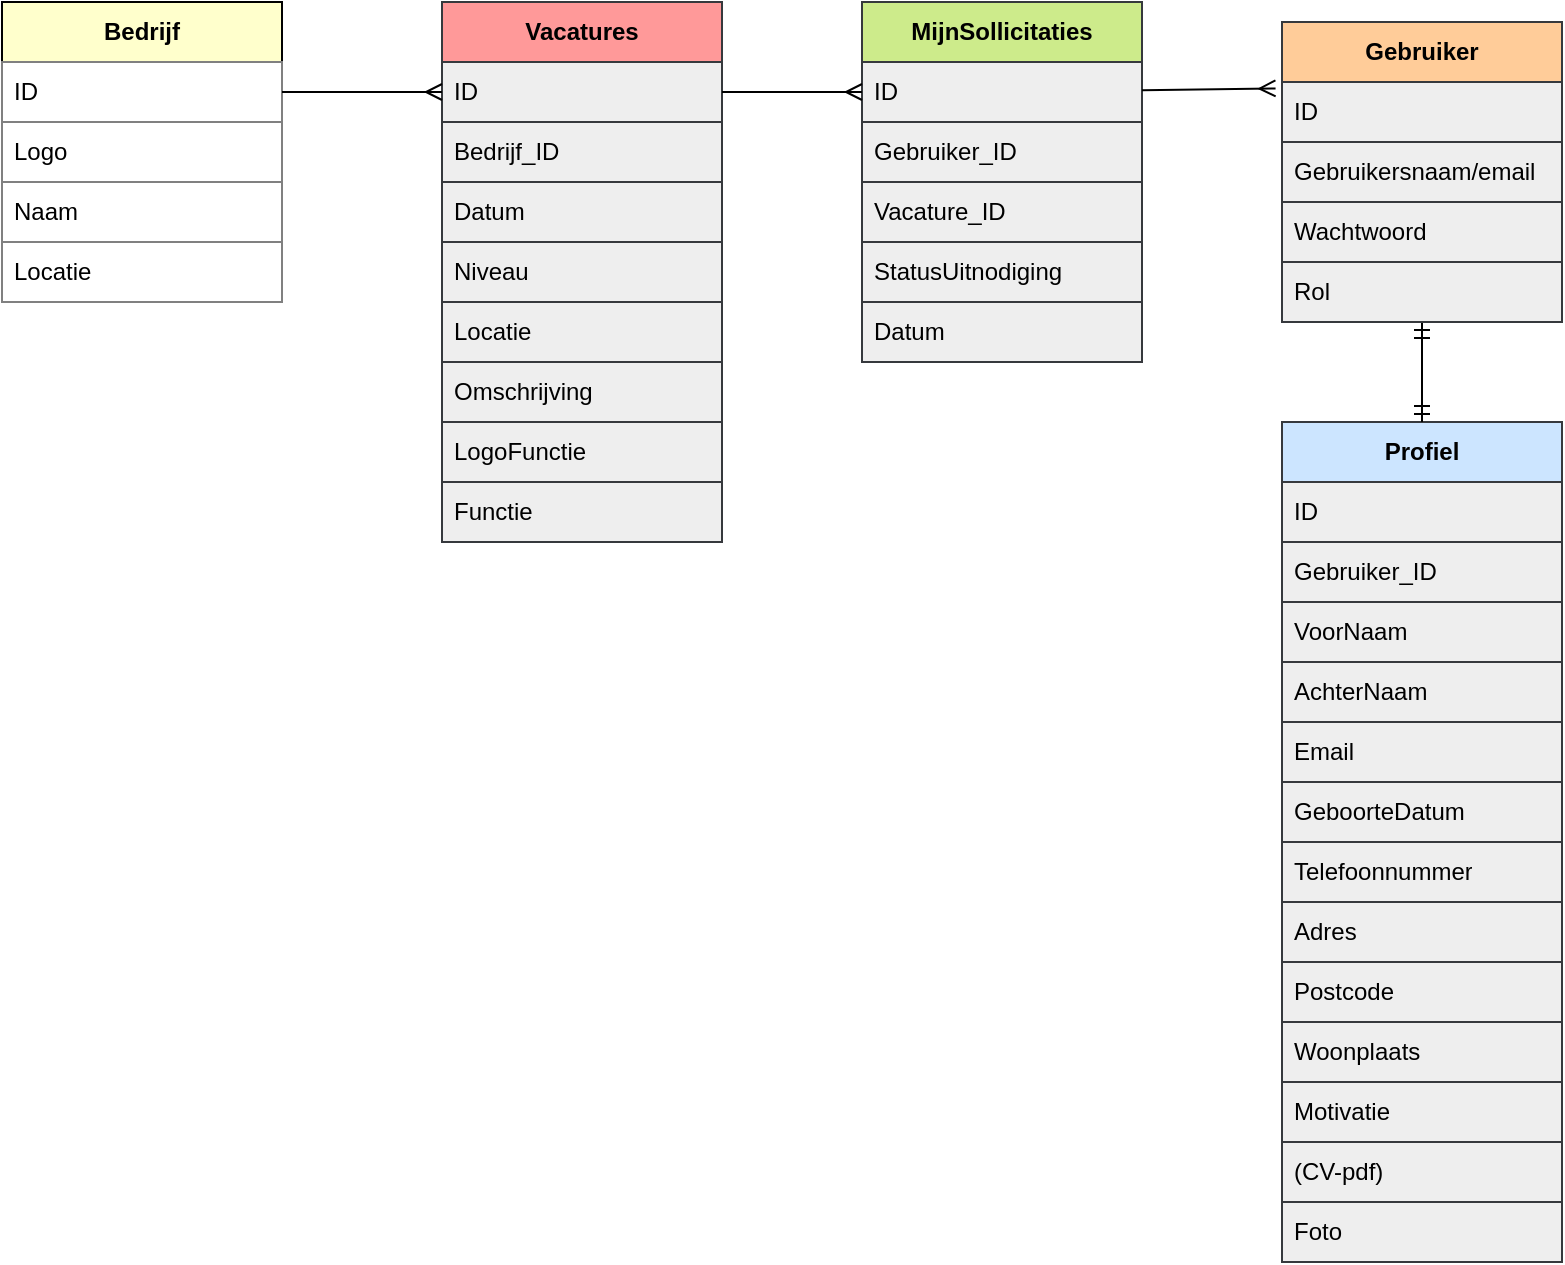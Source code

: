 <mxfile>
    <diagram id="banj0SSSUBuGrcJsWd_x" name="Page-1">
        <mxGraphModel dx="1002" dy="571" grid="1" gridSize="10" guides="1" tooltips="1" connect="1" arrows="1" fold="1" page="1" pageScale="1" pageWidth="850" pageHeight="1100" background="#ffffff" math="0" shadow="0">
            <root>
                <mxCell id="0"/>
                <mxCell id="1" parent="0"/>
                <mxCell id="7" value="Bedrijf" style="swimlane;fontStyle=1;childLayout=stackLayout;horizontal=1;startSize=30;horizontalStack=0;resizeParent=1;resizeParentMax=0;resizeLast=0;collapsible=1;marginBottom=0;whiteSpace=wrap;html=1;labelBackgroundColor=none;labelBorderColor=none;fontColor=#000000;rounded=0;arcSize=50;fillColor=#FFFFCC;" parent="1" vertex="1">
                    <mxGeometry x="30" y="40" width="140" height="150" as="geometry"/>
                </mxCell>
                <mxCell id="8" value="ID" style="text;strokeColor=#808080;fillColor=#FFFFFF;align=left;verticalAlign=middle;spacingLeft=4;spacingRight=4;overflow=hidden;points=[[0,0.5],[1,0.5]];portConstraint=eastwest;rotatable=0;whiteSpace=wrap;html=1;labelBackgroundColor=none;labelBorderColor=none;rounded=0;fontColor=#000000;" parent="7" vertex="1">
                    <mxGeometry y="30" width="140" height="30" as="geometry"/>
                </mxCell>
                <mxCell id="9" value="Logo" style="text;strokeColor=#808080;fillColor=#FFFFFF;align=left;verticalAlign=middle;spacingLeft=4;spacingRight=4;overflow=hidden;points=[[0,0.5],[1,0.5]];portConstraint=eastwest;rotatable=0;whiteSpace=wrap;html=1;labelBackgroundColor=none;labelBorderColor=none;fontColor=#000000;" parent="7" vertex="1">
                    <mxGeometry y="60" width="140" height="30" as="geometry"/>
                </mxCell>
                <mxCell id="10" value="Naam" style="text;strokeColor=#808080;fillColor=#FFFFFF;align=left;verticalAlign=middle;spacingLeft=4;spacingRight=4;overflow=hidden;points=[[0,0.5],[1,0.5]];portConstraint=eastwest;rotatable=0;whiteSpace=wrap;html=1;labelBackgroundColor=none;labelBorderColor=none;fontColor=#000000;" parent="7" vertex="1">
                    <mxGeometry y="90" width="140" height="30" as="geometry"/>
                </mxCell>
                <mxCell id="11" value="Locatie" style="text;strokeColor=#808080;fillColor=#FFFFFF;align=left;verticalAlign=middle;spacingLeft=4;spacingRight=4;overflow=hidden;points=[[0,0.5],[1,0.5]];portConstraint=eastwest;rotatable=0;whiteSpace=wrap;html=1;labelBackgroundColor=none;labelBorderColor=none;fontColor=#000000;" parent="7" vertex="1">
                    <mxGeometry y="120" width="140" height="30" as="geometry"/>
                </mxCell>
                <mxCell id="12" value="Profiel" style="swimlane;fontStyle=1;childLayout=stackLayout;horizontal=1;startSize=30;horizontalStack=0;resizeParent=1;resizeParentMax=0;resizeLast=0;collapsible=1;marginBottom=0;whiteSpace=wrap;html=1;rounded=0;labelBackgroundColor=none;labelBorderColor=none;fillColor=#cce5ff;strokeColor=#36393d;fontColor=#000000;" parent="1" vertex="1">
                    <mxGeometry x="670" y="250" width="140" height="420" as="geometry"/>
                </mxCell>
                <mxCell id="13" value="ID" style="text;strokeColor=#36393d;fillColor=#eeeeee;align=left;verticalAlign=middle;spacingLeft=4;spacingRight=4;overflow=hidden;points=[[0,0.5],[1,0.5]];portConstraint=eastwest;rotatable=0;whiteSpace=wrap;html=1;rounded=0;labelBackgroundColor=none;labelBorderColor=none;fontColor=#000000;" parent="12" vertex="1">
                    <mxGeometry y="30" width="140" height="30" as="geometry"/>
                </mxCell>
                <mxCell id="14" value="Gebruiker_ID" style="text;strokeColor=#36393d;fillColor=#eeeeee;align=left;verticalAlign=middle;spacingLeft=4;spacingRight=4;overflow=hidden;points=[[0,0.5],[1,0.5]];portConstraint=eastwest;rotatable=0;whiteSpace=wrap;html=1;rounded=0;labelBackgroundColor=none;labelBorderColor=none;fontColor=#000000;" parent="12" vertex="1">
                    <mxGeometry y="60" width="140" height="30" as="geometry"/>
                </mxCell>
                <mxCell id="15" value="VoorNaam" style="text;strokeColor=#36393d;fillColor=#eeeeee;align=left;verticalAlign=middle;spacingLeft=4;spacingRight=4;overflow=hidden;points=[[0,0.5],[1,0.5]];portConstraint=eastwest;rotatable=0;whiteSpace=wrap;html=1;rounded=0;labelBackgroundColor=none;labelBorderColor=none;fontColor=#000000;" parent="12" vertex="1">
                    <mxGeometry y="90" width="140" height="30" as="geometry"/>
                </mxCell>
                <mxCell id="16" value="AchterNaam" style="text;strokeColor=#36393d;fillColor=#eeeeee;align=left;verticalAlign=middle;spacingLeft=4;spacingRight=4;overflow=hidden;points=[[0,0.5],[1,0.5]];portConstraint=eastwest;rotatable=0;whiteSpace=wrap;html=1;rounded=0;labelBackgroundColor=none;labelBorderColor=none;fontColor=#000000;" parent="12" vertex="1">
                    <mxGeometry y="120" width="140" height="30" as="geometry"/>
                </mxCell>
                <mxCell id="17" value="Email" style="text;strokeColor=#36393d;fillColor=#eeeeee;align=left;verticalAlign=middle;spacingLeft=4;spacingRight=4;overflow=hidden;points=[[0,0.5],[1,0.5]];portConstraint=eastwest;rotatable=0;whiteSpace=wrap;html=1;rounded=0;labelBackgroundColor=none;labelBorderColor=none;fontColor=#000000;" parent="12" vertex="1">
                    <mxGeometry y="150" width="140" height="30" as="geometry"/>
                </mxCell>
                <mxCell id="19" value="GeboorteDatum" style="text;strokeColor=#36393d;fillColor=#eeeeee;align=left;verticalAlign=middle;spacingLeft=4;spacingRight=4;overflow=hidden;points=[[0,0.5],[1,0.5]];portConstraint=eastwest;rotatable=0;whiteSpace=wrap;html=1;rounded=0;labelBackgroundColor=none;labelBorderColor=none;fontColor=#000000;" parent="12" vertex="1">
                    <mxGeometry y="180" width="140" height="30" as="geometry"/>
                </mxCell>
                <mxCell id="20" value="Telefoonnummer" style="text;strokeColor=#36393d;fillColor=#eeeeee;align=left;verticalAlign=middle;spacingLeft=4;spacingRight=4;overflow=hidden;points=[[0,0.5],[1,0.5]];portConstraint=eastwest;rotatable=0;whiteSpace=wrap;html=1;rounded=0;labelBackgroundColor=none;labelBorderColor=none;fontColor=#000000;" parent="12" vertex="1">
                    <mxGeometry y="210" width="140" height="30" as="geometry"/>
                </mxCell>
                <mxCell id="21" value="Adres" style="text;strokeColor=#36393d;fillColor=#eeeeee;align=left;verticalAlign=middle;spacingLeft=4;spacingRight=4;overflow=hidden;points=[[0,0.5],[1,0.5]];portConstraint=eastwest;rotatable=0;whiteSpace=wrap;html=1;rounded=0;labelBackgroundColor=none;labelBorderColor=none;fontColor=#000000;" parent="12" vertex="1">
                    <mxGeometry y="240" width="140" height="30" as="geometry"/>
                </mxCell>
                <mxCell id="22" value="Postcode" style="text;strokeColor=#36393d;fillColor=#eeeeee;align=left;verticalAlign=middle;spacingLeft=4;spacingRight=4;overflow=hidden;points=[[0,0.5],[1,0.5]];portConstraint=eastwest;rotatable=0;whiteSpace=wrap;html=1;rounded=0;labelBackgroundColor=none;labelBorderColor=none;fontColor=#000000;" parent="12" vertex="1">
                    <mxGeometry y="270" width="140" height="30" as="geometry"/>
                </mxCell>
                <mxCell id="23" value="Woonplaats" style="text;strokeColor=#36393d;fillColor=#eeeeee;align=left;verticalAlign=middle;spacingLeft=4;spacingRight=4;overflow=hidden;points=[[0,0.5],[1,0.5]];portConstraint=eastwest;rotatable=0;whiteSpace=wrap;html=1;rounded=0;labelBackgroundColor=none;labelBorderColor=none;fontColor=#000000;" parent="12" vertex="1">
                    <mxGeometry y="300" width="140" height="30" as="geometry"/>
                </mxCell>
                <mxCell id="24" value="Motivatie" style="text;strokeColor=#36393d;fillColor=#eeeeee;align=left;verticalAlign=middle;spacingLeft=4;spacingRight=4;overflow=hidden;points=[[0,0.5],[1,0.5]];portConstraint=eastwest;rotatable=0;whiteSpace=wrap;html=1;rounded=0;labelBackgroundColor=none;labelBorderColor=none;fontColor=#000000;" parent="12" vertex="1">
                    <mxGeometry y="330" width="140" height="30" as="geometry"/>
                </mxCell>
                <mxCell id="25" value="(CV-pdf)" style="text;strokeColor=#36393d;fillColor=#eeeeee;align=left;verticalAlign=middle;spacingLeft=4;spacingRight=4;overflow=hidden;points=[[0,0.5],[1,0.5]];portConstraint=eastwest;rotatable=0;whiteSpace=wrap;html=1;rounded=0;labelBackgroundColor=none;labelBorderColor=none;fontColor=#000000;" parent="12" vertex="1">
                    <mxGeometry y="360" width="140" height="30" as="geometry"/>
                </mxCell>
                <mxCell id="78" value="Foto" style="text;strokeColor=#36393d;fillColor=#eeeeee;align=left;verticalAlign=middle;spacingLeft=4;spacingRight=4;overflow=hidden;points=[[0,0.5],[1,0.5]];portConstraint=eastwest;rotatable=0;whiteSpace=wrap;html=1;rounded=0;labelBackgroundColor=none;labelBorderColor=none;fontColor=#000000;" vertex="1" parent="12">
                    <mxGeometry y="390" width="140" height="30" as="geometry"/>
                </mxCell>
                <mxCell id="27" value="Vacatures" style="swimlane;fontStyle=1;childLayout=stackLayout;horizontal=1;startSize=30;horizontalStack=0;resizeParent=1;resizeParentMax=0;resizeLast=0;collapsible=1;marginBottom=0;whiteSpace=wrap;html=1;rounded=0;labelBackgroundColor=none;labelBorderColor=none;fillColor=#FF9999;strokeColor=#36393d;fontColor=#000000;" parent="1" vertex="1">
                    <mxGeometry x="250" y="40" width="140" height="270" as="geometry"/>
                </mxCell>
                <mxCell id="28" value="ID" style="text;strokeColor=#36393d;fillColor=#eeeeee;align=left;verticalAlign=middle;spacingLeft=4;spacingRight=4;overflow=hidden;points=[[0,0.5],[1,0.5]];portConstraint=eastwest;rotatable=0;whiteSpace=wrap;html=1;rounded=0;labelBackgroundColor=none;labelBorderColor=none;fontColor=#000000;" parent="27" vertex="1">
                    <mxGeometry y="30" width="140" height="30" as="geometry"/>
                </mxCell>
                <mxCell id="29" value="Bedrijf_ID" style="text;strokeColor=#36393d;fillColor=#eeeeee;align=left;verticalAlign=middle;spacingLeft=4;spacingRight=4;overflow=hidden;points=[[0,0.5],[1,0.5]];portConstraint=eastwest;rotatable=0;whiteSpace=wrap;html=1;rounded=0;labelBackgroundColor=none;labelBorderColor=none;fontColor=#000000;" parent="27" vertex="1">
                    <mxGeometry y="60" width="140" height="30" as="geometry"/>
                </mxCell>
                <mxCell id="30" value="Datum" style="text;strokeColor=#36393d;fillColor=#eeeeee;align=left;verticalAlign=middle;spacingLeft=4;spacingRight=4;overflow=hidden;points=[[0,0.5],[1,0.5]];portConstraint=eastwest;rotatable=0;whiteSpace=wrap;html=1;rounded=0;labelBackgroundColor=none;labelBorderColor=none;fontColor=#000000;" parent="27" vertex="1">
                    <mxGeometry y="90" width="140" height="30" as="geometry"/>
                </mxCell>
                <mxCell id="31" value="Niveau" style="text;strokeColor=#36393d;fillColor=#eeeeee;align=left;verticalAlign=middle;spacingLeft=4;spacingRight=4;overflow=hidden;points=[[0,0.5],[1,0.5]];portConstraint=eastwest;rotatable=0;whiteSpace=wrap;html=1;rounded=0;labelBackgroundColor=none;labelBorderColor=none;fontColor=#000000;" parent="27" vertex="1">
                    <mxGeometry y="120" width="140" height="30" as="geometry"/>
                </mxCell>
                <mxCell id="32" value="Locatie" style="text;strokeColor=#36393d;fillColor=#eeeeee;align=left;verticalAlign=middle;spacingLeft=4;spacingRight=4;overflow=hidden;points=[[0,0.5],[1,0.5]];portConstraint=eastwest;rotatable=0;whiteSpace=wrap;html=1;rounded=0;labelBackgroundColor=none;labelBorderColor=none;fontColor=#000000;" parent="27" vertex="1">
                    <mxGeometry y="150" width="140" height="30" as="geometry"/>
                </mxCell>
                <mxCell id="33" value="Omschrijving" style="text;strokeColor=#36393d;fillColor=#eeeeee;align=left;verticalAlign=middle;spacingLeft=4;spacingRight=4;overflow=hidden;points=[[0,0.5],[1,0.5]];portConstraint=eastwest;rotatable=0;whiteSpace=wrap;html=1;rounded=0;labelBackgroundColor=none;labelBorderColor=none;fontColor=#000000;" parent="27" vertex="1">
                    <mxGeometry y="180" width="140" height="30" as="geometry"/>
                </mxCell>
                <mxCell id="65" value="LogoFunctie" style="text;strokeColor=#36393d;fillColor=#eeeeee;align=left;verticalAlign=middle;spacingLeft=4;spacingRight=4;overflow=hidden;points=[[0,0.5],[1,0.5]];portConstraint=eastwest;rotatable=0;whiteSpace=wrap;html=1;rounded=0;labelBackgroundColor=none;labelBorderColor=none;fontColor=#000000;" parent="27" vertex="1">
                    <mxGeometry y="210" width="140" height="30" as="geometry"/>
                </mxCell>
                <mxCell id="66" value="Functie" style="text;strokeColor=#36393d;fillColor=#eeeeee;align=left;verticalAlign=middle;spacingLeft=4;spacingRight=4;overflow=hidden;points=[[0,0.5],[1,0.5]];portConstraint=eastwest;rotatable=0;whiteSpace=wrap;html=1;rounded=0;labelBackgroundColor=none;labelBorderColor=none;fontColor=#000000;" parent="27" vertex="1">
                    <mxGeometry y="240" width="140" height="30" as="geometry"/>
                </mxCell>
                <mxCell id="42" value="MijnSollicitaties" style="swimlane;fontStyle=1;childLayout=stackLayout;horizontal=1;startSize=30;horizontalStack=0;resizeParent=1;resizeParentMax=0;resizeLast=0;collapsible=1;marginBottom=0;whiteSpace=wrap;html=1;rounded=0;labelBackgroundColor=none;labelBorderColor=none;fillColor=#cdeb8b;strokeColor=#36393d;fontColor=#000000;" parent="1" vertex="1">
                    <mxGeometry x="460" y="40" width="140" height="180" as="geometry"/>
                </mxCell>
                <mxCell id="43" value="ID" style="text;strokeColor=#36393d;fillColor=#eeeeee;align=left;verticalAlign=middle;spacingLeft=4;spacingRight=4;overflow=hidden;points=[[0,0.5],[1,0.5]];portConstraint=eastwest;rotatable=0;whiteSpace=wrap;html=1;rounded=0;labelBackgroundColor=none;labelBorderColor=none;fontColor=#000000;" parent="42" vertex="1">
                    <mxGeometry y="30" width="140" height="30" as="geometry"/>
                </mxCell>
                <mxCell id="45" value="Gebruiker_ID" style="text;strokeColor=#36393d;fillColor=#eeeeee;align=left;verticalAlign=middle;spacingLeft=4;spacingRight=4;overflow=hidden;points=[[0,0.5],[1,0.5]];portConstraint=eastwest;rotatable=0;whiteSpace=wrap;html=1;rounded=0;labelBackgroundColor=none;labelBorderColor=none;fontColor=#000000;" parent="42" vertex="1">
                    <mxGeometry y="60" width="140" height="30" as="geometry"/>
                </mxCell>
                <mxCell id="46" value="Vacature_ID" style="text;strokeColor=#36393d;fillColor=#eeeeee;align=left;verticalAlign=middle;spacingLeft=4;spacingRight=4;overflow=hidden;points=[[0,0.5],[1,0.5]];portConstraint=eastwest;rotatable=0;whiteSpace=wrap;html=1;rounded=0;labelBackgroundColor=none;labelBorderColor=none;fontColor=#000000;" parent="42" vertex="1">
                    <mxGeometry y="90" width="140" height="30" as="geometry"/>
                </mxCell>
                <mxCell id="48" value="StatusUitnodiging" style="text;strokeColor=#36393d;fillColor=#eeeeee;align=left;verticalAlign=middle;spacingLeft=4;spacingRight=4;overflow=hidden;points=[[0,0.5],[1,0.5]];portConstraint=eastwest;rotatable=0;whiteSpace=wrap;html=1;rounded=0;labelBackgroundColor=none;labelBorderColor=none;fontColor=#000000;" parent="42" vertex="1">
                    <mxGeometry y="120" width="140" height="30" as="geometry"/>
                </mxCell>
                <mxCell id="73" value="Datum" style="text;strokeColor=#36393d;fillColor=#eeeeee;align=left;verticalAlign=middle;spacingLeft=4;spacingRight=4;overflow=hidden;points=[[0,0.5],[1,0.5]];portConstraint=eastwest;rotatable=0;whiteSpace=wrap;html=1;rounded=0;labelBackgroundColor=none;labelBorderColor=none;fontColor=#000000;" vertex="1" parent="42">
                    <mxGeometry y="150" width="140" height="30" as="geometry"/>
                </mxCell>
                <mxCell id="80" style="edgeStyle=none;html=1;entryX=0.5;entryY=0;entryDx=0;entryDy=0;strokeColor=#000000;endArrow=ERmandOne;endFill=0;startArrow=ERmandOne;startFill=0;" edge="1" parent="1" target="12">
                    <mxGeometry relative="1" as="geometry">
                        <mxPoint x="740" y="200" as="sourcePoint"/>
                    </mxGeometry>
                </mxCell>
                <mxCell id="67" value="Gebruiker" style="swimlane;fontStyle=1;childLayout=stackLayout;horizontal=1;startSize=30;horizontalStack=0;resizeParent=1;resizeParentMax=0;resizeLast=0;collapsible=1;marginBottom=0;whiteSpace=wrap;html=1;rounded=0;labelBackgroundColor=none;labelBorderColor=none;fillColor=#FFCC99;strokeColor=#36393d;fontColor=#000000;" vertex="1" parent="1">
                    <mxGeometry x="670" y="50" width="140" height="150" as="geometry"/>
                </mxCell>
                <mxCell id="68" value="ID" style="text;strokeColor=#36393d;fillColor=#eeeeee;align=left;verticalAlign=middle;spacingLeft=4;spacingRight=4;overflow=hidden;points=[[0,0.5],[1,0.5]];portConstraint=eastwest;rotatable=0;whiteSpace=wrap;html=1;rounded=0;labelBackgroundColor=none;labelBorderColor=none;fontColor=#000000;" vertex="1" parent="67">
                    <mxGeometry y="30" width="140" height="30" as="geometry"/>
                </mxCell>
                <mxCell id="69" value="Gebruikersnaam/email" style="text;strokeColor=#36393d;fillColor=#eeeeee;align=left;verticalAlign=middle;spacingLeft=4;spacingRight=4;overflow=hidden;points=[[0,0.5],[1,0.5]];portConstraint=eastwest;rotatable=0;whiteSpace=wrap;html=1;rounded=0;labelBackgroundColor=none;labelBorderColor=none;fontColor=#000000;" vertex="1" parent="67">
                    <mxGeometry y="60" width="140" height="30" as="geometry"/>
                </mxCell>
                <mxCell id="70" value="Wachtwoord" style="text;strokeColor=#36393d;fillColor=#eeeeee;align=left;verticalAlign=middle;spacingLeft=4;spacingRight=4;overflow=hidden;points=[[0,0.5],[1,0.5]];portConstraint=eastwest;rotatable=0;whiteSpace=wrap;html=1;rounded=0;labelBackgroundColor=none;labelBorderColor=none;fontColor=#000000;" vertex="1" parent="67">
                    <mxGeometry y="90" width="140" height="30" as="geometry"/>
                </mxCell>
                <mxCell id="71" value="Rol" style="text;strokeColor=#36393d;fillColor=#eeeeee;align=left;verticalAlign=middle;spacingLeft=4;spacingRight=4;overflow=hidden;points=[[0,0.5],[1,0.5]];portConstraint=eastwest;rotatable=0;whiteSpace=wrap;html=1;rounded=0;labelBackgroundColor=none;labelBorderColor=none;fontColor=#000000;" vertex="1" parent="67">
                    <mxGeometry y="120" width="140" height="30" as="geometry"/>
                </mxCell>
                <mxCell id="75" style="edgeStyle=none;html=1;entryX=0;entryY=0.5;entryDx=0;entryDy=0;strokeColor=#000000;endArrow=ERmany;endFill=0;" edge="1" parent="1" source="8" target="28">
                    <mxGeometry relative="1" as="geometry"/>
                </mxCell>
                <mxCell id="77" style="edgeStyle=none;html=1;strokeColor=#000000;endArrow=ERmany;endFill=0;" edge="1" parent="1" source="28">
                    <mxGeometry relative="1" as="geometry">
                        <mxPoint x="460" y="85" as="targetPoint"/>
                    </mxGeometry>
                </mxCell>
                <mxCell id="79" style="edgeStyle=none;html=1;entryX=-0.023;entryY=0.107;entryDx=0;entryDy=0;entryPerimeter=0;strokeColor=#000000;endArrow=ERmany;endFill=0;" edge="1" parent="1" source="43" target="68">
                    <mxGeometry relative="1" as="geometry"/>
                </mxCell>
            </root>
        </mxGraphModel>
    </diagram>
</mxfile>